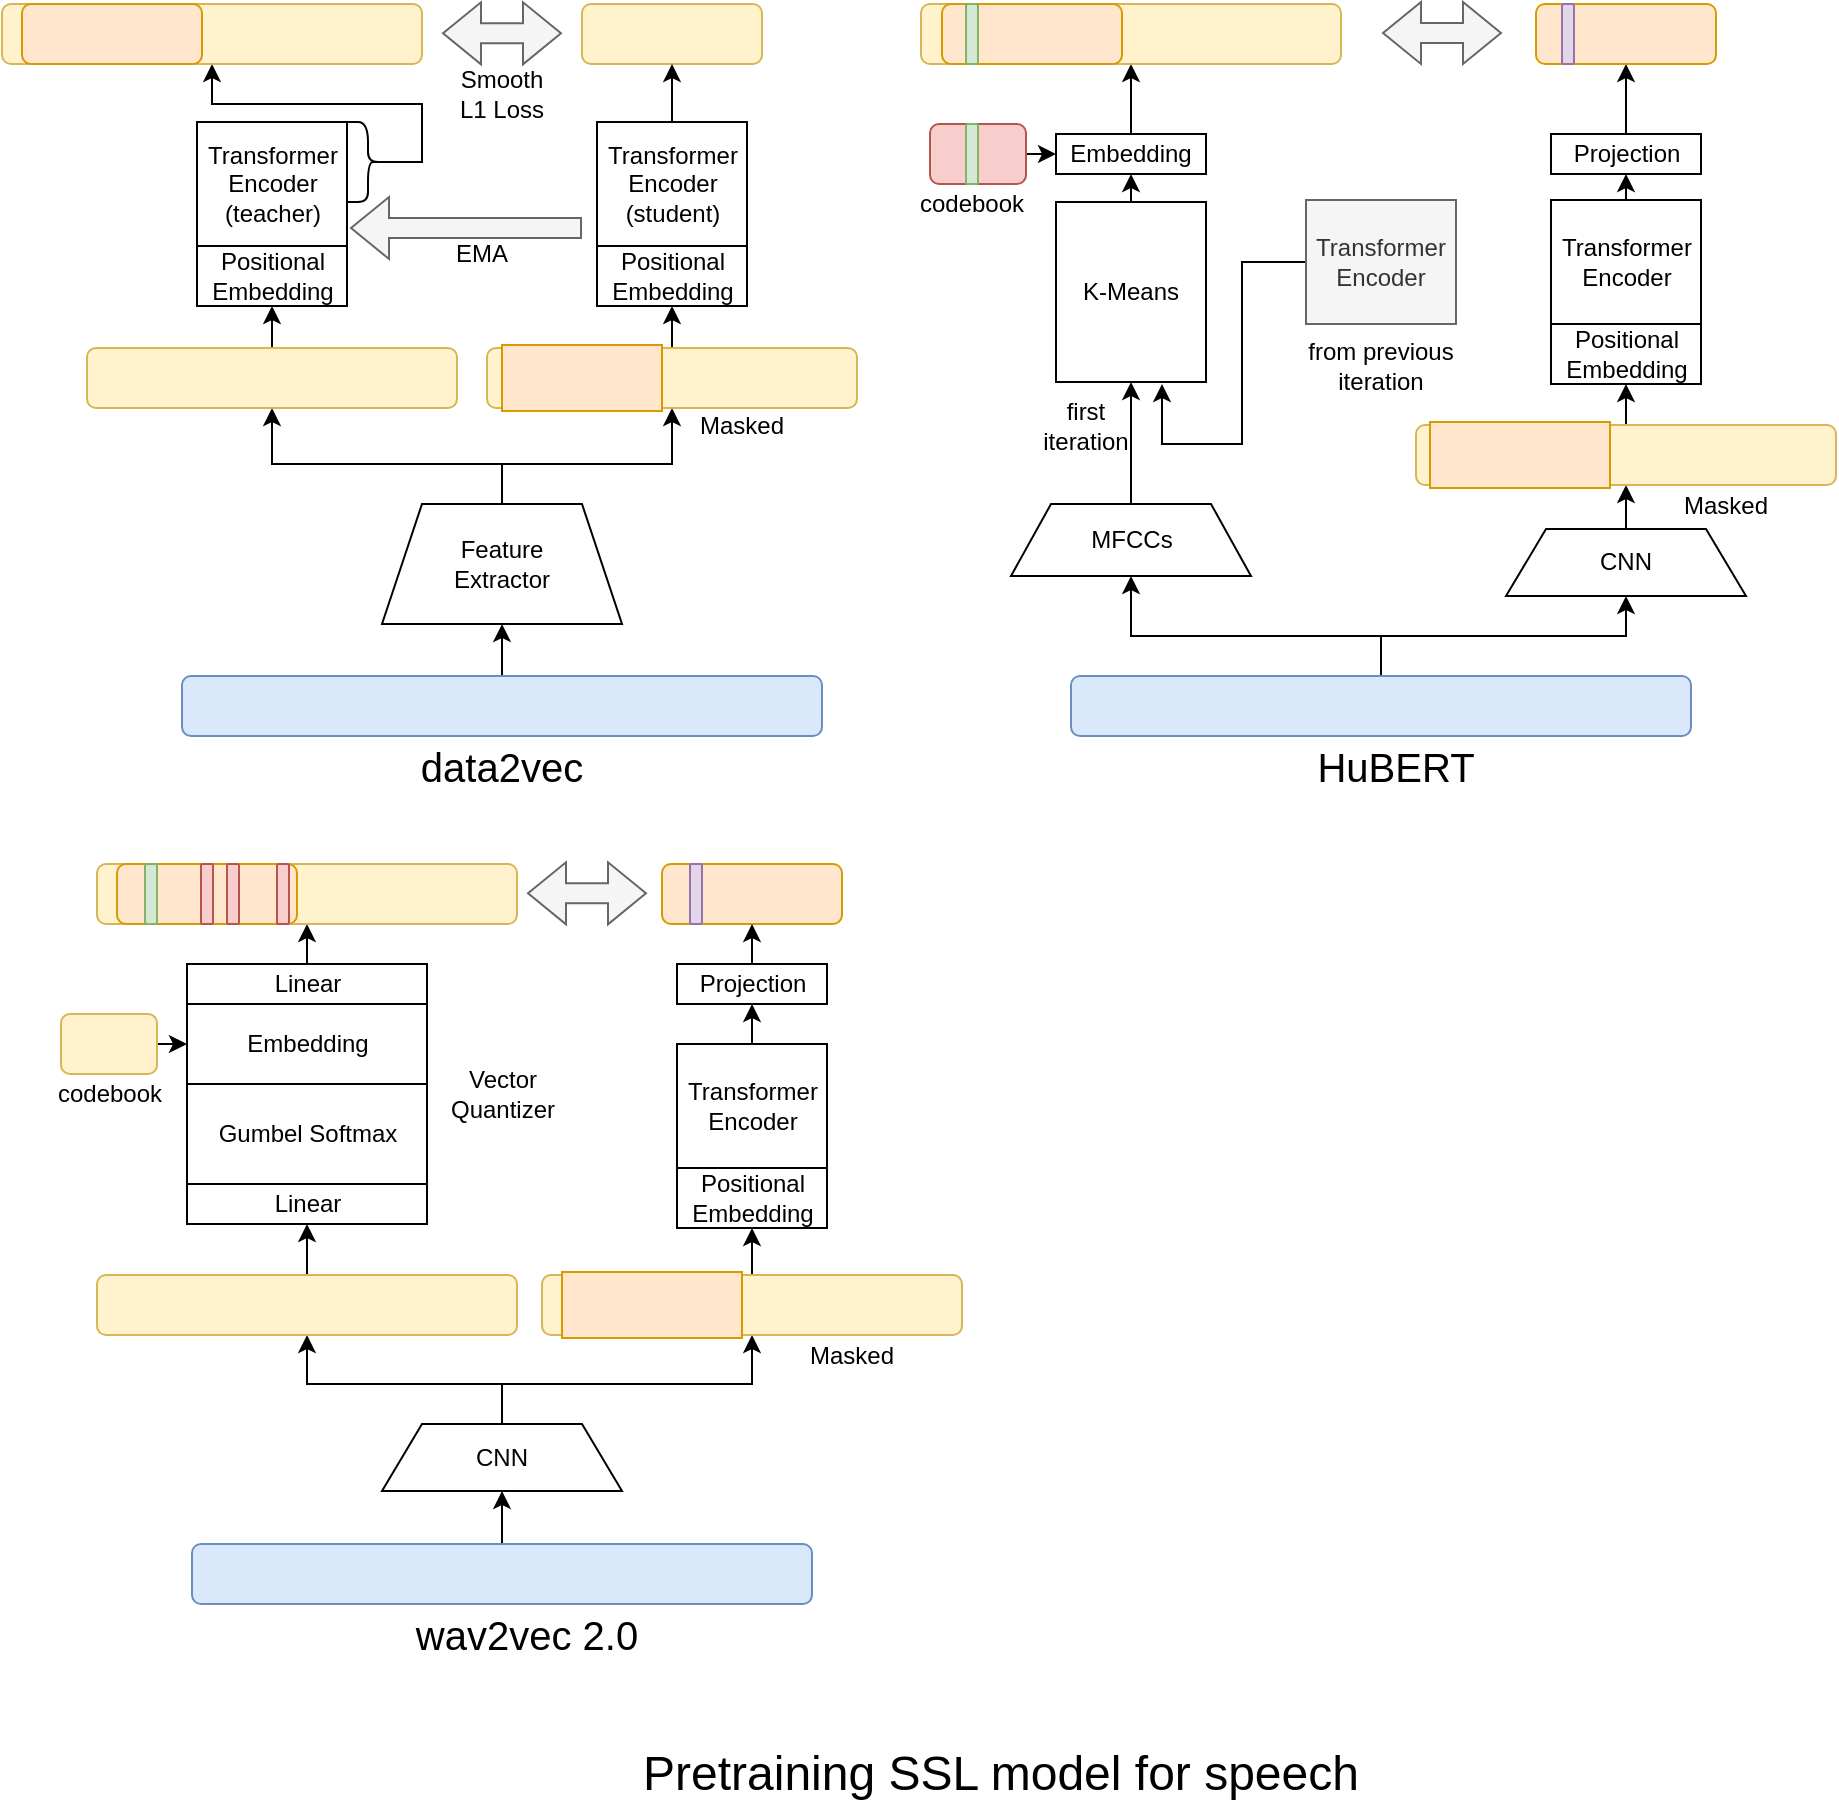 <mxfile version="24.2.3" type="github">
  <diagram name="第 1 页" id="q66TbeUEmXIvnhVCISni">
    <mxGraphModel dx="2066" dy="1111" grid="1" gridSize="10" guides="1" tooltips="1" connect="1" arrows="1" fold="1" page="1" pageScale="1" pageWidth="1000" pageHeight="1000" math="0" shadow="0">
      <root>
        <mxCell id="0" />
        <mxCell id="1" parent="0" />
        <mxCell id="DjZ_yba8BjRpclcn5r1u-3" style="edgeStyle=orthogonalEdgeStyle;rounded=0;orthogonalLoop=1;jettySize=auto;html=1;exitX=0.5;exitY=0;exitDx=0;exitDy=0;entryX=0.5;entryY=1;entryDx=0;entryDy=0;" parent="1" source="UcYpnGIGQ51wFlzivobA-4" target="-F6CLrH_HT0eOeOBrChM-16" edge="1">
          <mxGeometry relative="1" as="geometry">
            <mxPoint x="355" y="179" as="sourcePoint" />
            <mxPoint x="355" y="159" as="targetPoint" />
          </mxGeometry>
        </mxCell>
        <mxCell id="DjZ_yba8BjRpclcn5r1u-6" style="edgeStyle=orthogonalEdgeStyle;rounded=0;orthogonalLoop=1;jettySize=auto;html=1;exitX=0.5;exitY=0;exitDx=0;exitDy=0;entryX=0.5;entryY=1;entryDx=0;entryDy=0;" parent="1" source="UcYpnGIGQ51wFlzivobA-1" target="UcYpnGIGQ51wFlzivobA-4" edge="1">
          <mxGeometry relative="1" as="geometry">
            <Array as="points">
              <mxPoint x="270" y="240" />
              <mxPoint x="355" y="240" />
            </Array>
            <mxPoint x="290" y="259" as="sourcePoint" />
            <mxPoint x="355" y="212" as="targetPoint" />
          </mxGeometry>
        </mxCell>
        <mxCell id="DjZ_yba8BjRpclcn5r1u-15" value="" style="shape=flexArrow;endArrow=classic;html=1;rounded=0;fillColor=#f5f5f5;strokeColor=#666666;" parent="1" edge="1">
          <mxGeometry width="50" height="50" relative="1" as="geometry">
            <mxPoint x="310" y="122" as="sourcePoint" />
            <mxPoint x="194" y="122" as="targetPoint" />
          </mxGeometry>
        </mxCell>
        <mxCell id="DjZ_yba8BjRpclcn5r1u-16" value="Masked" style="text;html=1;align=center;verticalAlign=middle;whiteSpace=wrap;rounded=0;" parent="1" vertex="1">
          <mxGeometry x="360" y="206" width="60" height="30" as="geometry" />
        </mxCell>
        <mxCell id="QFY1LTuWRhO7-PJgoQrT-4" value="" style="shape=flexArrow;endArrow=classic;startArrow=classic;html=1;rounded=0;fillColor=#f5f5f5;strokeColor=#666666;entryX=0;entryY=0.5;entryDx=0;entryDy=0;" parent="1" edge="1">
          <mxGeometry width="100" height="100" relative="1" as="geometry">
            <mxPoint x="240" y="24.66" as="sourcePoint" />
            <mxPoint x="300" y="24.66" as="targetPoint" />
          </mxGeometry>
        </mxCell>
        <mxCell id="Fm8e2ZOpPMUsnApX25Jz-81" style="edgeStyle=orthogonalEdgeStyle;rounded=0;orthogonalLoop=1;jettySize=auto;html=1;exitX=0.5;exitY=0;exitDx=0;exitDy=0;entryX=0.5;entryY=1;entryDx=0;entryDy=0;" parent="1" source="UcYpnGIGQ51wFlzivobA-1" target="Fm8e2ZOpPMUsnApX25Jz-80" edge="1">
          <mxGeometry relative="1" as="geometry">
            <Array as="points">
              <mxPoint x="270" y="240" />
              <mxPoint x="155" y="240" />
            </Array>
          </mxGeometry>
        </mxCell>
        <mxCell id="UcYpnGIGQ51wFlzivobA-1" value="Feature&lt;div&gt;Extractor&lt;/div&gt;" style="shape=trapezoid;perimeter=trapezoidPerimeter;whiteSpace=wrap;html=1;fixedSize=1;" parent="1" vertex="1">
          <mxGeometry x="210" y="260" width="120" height="60" as="geometry" />
        </mxCell>
        <mxCell id="UcYpnGIGQ51wFlzivobA-3" style="edgeStyle=orthogonalEdgeStyle;rounded=0;orthogonalLoop=1;jettySize=auto;html=1;exitX=0.5;exitY=0;exitDx=0;exitDy=0;entryX=0.5;entryY=1;entryDx=0;entryDy=0;" parent="1" source="UcYpnGIGQ51wFlzivobA-2" target="UcYpnGIGQ51wFlzivobA-1" edge="1">
          <mxGeometry relative="1" as="geometry" />
        </mxCell>
        <mxCell id="UcYpnGIGQ51wFlzivobA-2" value="" style="rounded=1;whiteSpace=wrap;html=1;fillColor=#dae8fc;strokeColor=#6c8ebf;" parent="1" vertex="1">
          <mxGeometry x="110" y="346" width="320" height="30" as="geometry" />
        </mxCell>
        <mxCell id="UcYpnGIGQ51wFlzivobA-4" value="" style="rounded=1;whiteSpace=wrap;html=1;fillColor=#fff2cc;strokeColor=#d6b656;" parent="1" vertex="1">
          <mxGeometry x="262.5" y="182" width="185" height="30" as="geometry" />
        </mxCell>
        <mxCell id="UcYpnGIGQ51wFlzivobA-7" value="" style="rounded=0;whiteSpace=wrap;html=1;fillColor=#ffe6cc;strokeColor=#d79b00;" parent="1" vertex="1">
          <mxGeometry x="270" y="180.5" width="80" height="33" as="geometry" />
        </mxCell>
        <mxCell id="UcYpnGIGQ51wFlzivobA-8" value="" style="rounded=1;whiteSpace=wrap;html=1;fillColor=#fff2cc;strokeColor=#d6b656;" parent="1" vertex="1">
          <mxGeometry x="310" y="10" width="90" height="30" as="geometry" />
        </mxCell>
        <mxCell id="Fm8e2ZOpPMUsnApX25Jz-2" value="data2vec" style="text;html=1;align=center;verticalAlign=middle;whiteSpace=wrap;rounded=0;fontSize=20;" parent="1" vertex="1">
          <mxGeometry x="240" y="376" width="60" height="30" as="geometry" />
        </mxCell>
        <mxCell id="Fm8e2ZOpPMUsnApX25Jz-49" style="edgeStyle=orthogonalEdgeStyle;rounded=0;orthogonalLoop=1;jettySize=auto;html=1;exitX=0.5;exitY=0;exitDx=0;exitDy=0;entryX=0.5;entryY=1;entryDx=0;entryDy=0;" parent="1" source="Fm8e2ZOpPMUsnApX25Jz-3" target="Fm8e2ZOpPMUsnApX25Jz-48" edge="1">
          <mxGeometry relative="1" as="geometry" />
        </mxCell>
        <mxCell id="Fm8e2ZOpPMUsnApX25Jz-3" value="MFCCs" style="shape=trapezoid;perimeter=trapezoidPerimeter;whiteSpace=wrap;html=1;fixedSize=1;" parent="1" vertex="1">
          <mxGeometry x="524.5" y="260" width="120" height="36" as="geometry" />
        </mxCell>
        <mxCell id="Fm8e2ZOpPMUsnApX25Jz-33" style="edgeStyle=orthogonalEdgeStyle;rounded=0;orthogonalLoop=1;jettySize=auto;html=1;exitX=0.5;exitY=0;exitDx=0;exitDy=0;entryX=0.5;entryY=1;entryDx=0;entryDy=0;" parent="1" source="Fm8e2ZOpPMUsnApX25Jz-4" target="Fm8e2ZOpPMUsnApX25Jz-3" edge="1">
          <mxGeometry relative="1" as="geometry">
            <Array as="points">
              <mxPoint x="717" y="326" />
              <mxPoint x="585" y="326" />
              <mxPoint x="585" y="296" />
            </Array>
          </mxGeometry>
        </mxCell>
        <mxCell id="Fm8e2ZOpPMUsnApX25Jz-34" style="edgeStyle=orthogonalEdgeStyle;rounded=0;orthogonalLoop=1;jettySize=auto;html=1;exitX=0.5;exitY=0;exitDx=0;exitDy=0;entryX=0.5;entryY=1;entryDx=0;entryDy=0;" parent="1" source="Fm8e2ZOpPMUsnApX25Jz-4" target="Fm8e2ZOpPMUsnApX25Jz-6" edge="1">
          <mxGeometry relative="1" as="geometry" />
        </mxCell>
        <mxCell id="Fm8e2ZOpPMUsnApX25Jz-4" value="" style="rounded=1;whiteSpace=wrap;html=1;fillColor=#dae8fc;strokeColor=#6c8ebf;" parent="1" vertex="1">
          <mxGeometry x="554.5" y="346" width="310" height="30" as="geometry" />
        </mxCell>
        <mxCell id="Fm8e2ZOpPMUsnApX25Jz-56" style="edgeStyle=orthogonalEdgeStyle;rounded=0;orthogonalLoop=1;jettySize=auto;html=1;exitX=0.5;exitY=0;exitDx=0;exitDy=0;entryX=0.5;entryY=1;entryDx=0;entryDy=0;" parent="1" source="Fm8e2ZOpPMUsnApX25Jz-5" target="Fm8e2ZOpPMUsnApX25Jz-53" edge="1">
          <mxGeometry relative="1" as="geometry" />
        </mxCell>
        <mxCell id="Fm8e2ZOpPMUsnApX25Jz-5" value="Transformer&lt;div&gt;Encoder&lt;/div&gt;" style="rounded=0;whiteSpace=wrap;html=1;" parent="1" vertex="1">
          <mxGeometry x="794.5" y="108" width="75" height="62" as="geometry" />
        </mxCell>
        <mxCell id="Fm8e2ZOpPMUsnApX25Jz-19" style="edgeStyle=orthogonalEdgeStyle;rounded=0;orthogonalLoop=1;jettySize=auto;html=1;exitX=0.5;exitY=0;exitDx=0;exitDy=0;entryX=0.5;entryY=1;entryDx=0;entryDy=0;" parent="1" source="Fm8e2ZOpPMUsnApX25Jz-6" target="Fm8e2ZOpPMUsnApX25Jz-12" edge="1">
          <mxGeometry relative="1" as="geometry" />
        </mxCell>
        <mxCell id="Fm8e2ZOpPMUsnApX25Jz-6" value="CNN" style="shape=trapezoid;perimeter=trapezoidPerimeter;whiteSpace=wrap;html=1;fixedSize=1;" parent="1" vertex="1">
          <mxGeometry x="772" y="272.5" width="120" height="33.5" as="geometry" />
        </mxCell>
        <mxCell id="-F6CLrH_HT0eOeOBrChM-6" style="edgeStyle=orthogonalEdgeStyle;rounded=0;orthogonalLoop=1;jettySize=auto;html=1;exitX=0.5;exitY=0;exitDx=0;exitDy=0;entryX=0.5;entryY=1;entryDx=0;entryDy=0;" parent="1" source="Fm8e2ZOpPMUsnApX25Jz-12" target="-F6CLrH_HT0eOeOBrChM-5" edge="1">
          <mxGeometry relative="1" as="geometry" />
        </mxCell>
        <mxCell id="Fm8e2ZOpPMUsnApX25Jz-12" value="" style="rounded=1;whiteSpace=wrap;html=1;fillColor=#fff2cc;strokeColor=#d6b656;" parent="1" vertex="1">
          <mxGeometry x="727" y="220.5" width="210" height="30" as="geometry" />
        </mxCell>
        <mxCell id="Fm8e2ZOpPMUsnApX25Jz-13" value="" style="rounded=0;whiteSpace=wrap;html=1;fillColor=#ffe6cc;strokeColor=#d79b00;" parent="1" vertex="1">
          <mxGeometry x="734" y="219" width="90" height="33" as="geometry" />
        </mxCell>
        <mxCell id="Fm8e2ZOpPMUsnApX25Jz-14" value="Masked" style="text;html=1;align=center;verticalAlign=middle;whiteSpace=wrap;rounded=0;" parent="1" vertex="1">
          <mxGeometry x="852" y="246" width="60" height="30" as="geometry" />
        </mxCell>
        <mxCell id="Fm8e2ZOpPMUsnApX25Jz-22" value="HuBERT" style="text;html=1;align=center;verticalAlign=middle;whiteSpace=wrap;rounded=0;fontSize=20;" parent="1" vertex="1">
          <mxGeometry x="687" y="376" width="60" height="30" as="geometry" />
        </mxCell>
        <mxCell id="Fm8e2ZOpPMUsnApX25Jz-37" value="" style="shape=flexArrow;endArrow=classic;startArrow=classic;html=1;rounded=0;fillColor=#f5f5f5;strokeColor=#666666;entryX=0;entryY=0.5;entryDx=0;entryDy=0;" parent="1" edge="1">
          <mxGeometry width="100" height="100" relative="1" as="geometry">
            <mxPoint x="710" y="24.5" as="sourcePoint" />
            <mxPoint x="770" y="24.5" as="targetPoint" />
          </mxGeometry>
        </mxCell>
        <mxCell id="-F6CLrH_HT0eOeOBrChM-12" style="edgeStyle=orthogonalEdgeStyle;rounded=0;orthogonalLoop=1;jettySize=auto;html=1;exitX=0;exitY=0.5;exitDx=0;exitDy=0;" parent="1" source="Fm8e2ZOpPMUsnApX25Jz-39" edge="1">
          <mxGeometry relative="1" as="geometry">
            <mxPoint x="600" y="200" as="targetPoint" />
            <Array as="points">
              <mxPoint x="640" y="139" />
              <mxPoint x="640" y="230" />
              <mxPoint x="600" y="230" />
            </Array>
          </mxGeometry>
        </mxCell>
        <mxCell id="Fm8e2ZOpPMUsnApX25Jz-39" value="&lt;div&gt;Transformer&lt;/div&gt;&lt;div&gt;Encoder&lt;/div&gt;" style="rounded=0;whiteSpace=wrap;html=1;fillColor=#f5f5f5;fontColor=#333333;strokeColor=#666666;" parent="1" vertex="1">
          <mxGeometry x="672" y="108" width="75" height="62" as="geometry" />
        </mxCell>
        <mxCell id="Fm8e2ZOpPMUsnApX25Jz-43" value="EMA" style="text;html=1;align=center;verticalAlign=middle;whiteSpace=wrap;rounded=0;" parent="1" vertex="1">
          <mxGeometry x="230" y="120" width="60" height="30" as="geometry" />
        </mxCell>
        <mxCell id="Fm8e2ZOpPMUsnApX25Jz-45" style="edgeStyle=orthogonalEdgeStyle;rounded=0;orthogonalLoop=1;jettySize=auto;html=1;exitX=0.1;exitY=0.5;exitDx=0;exitDy=0;exitPerimeter=0;entryX=0.5;entryY=1;entryDx=0;entryDy=0;" parent="1" source="Fm8e2ZOpPMUsnApX25Jz-44" target="Fm8e2ZOpPMUsnApX25Jz-97" edge="1">
          <mxGeometry relative="1" as="geometry">
            <mxPoint x="120" y="60" as="targetPoint" />
            <Array as="points">
              <mxPoint x="230" y="89" />
              <mxPoint x="230" y="60" />
              <mxPoint x="125" y="60" />
            </Array>
          </mxGeometry>
        </mxCell>
        <mxCell id="Fm8e2ZOpPMUsnApX25Jz-44" value="" style="shape=curlyBracket;whiteSpace=wrap;html=1;rounded=1;flipH=1;labelPosition=right;verticalLabelPosition=middle;align=left;verticalAlign=middle;size=0.5;" parent="1" vertex="1">
          <mxGeometry x="193" y="69" width="20" height="40" as="geometry" />
        </mxCell>
        <mxCell id="Fm8e2ZOpPMUsnApX25Jz-46" value="&lt;div&gt;&lt;span style=&quot;background-color: initial;&quot;&gt;Smooth L1 Loss&lt;/span&gt;&lt;/div&gt;" style="text;html=1;align=center;verticalAlign=middle;whiteSpace=wrap;rounded=0;" parent="1" vertex="1">
          <mxGeometry x="240" y="40" width="60" height="30" as="geometry" />
        </mxCell>
        <mxCell id="Fm8e2ZOpPMUsnApX25Jz-92" style="edgeStyle=orthogonalEdgeStyle;rounded=0;orthogonalLoop=1;jettySize=auto;html=1;exitX=0.5;exitY=0;exitDx=0;exitDy=0;entryX=0.5;entryY=1;entryDx=0;entryDy=0;" parent="1" source="Fm8e2ZOpPMUsnApX25Jz-48" target="Fm8e2ZOpPMUsnApX25Jz-91" edge="1">
          <mxGeometry relative="1" as="geometry" />
        </mxCell>
        <mxCell id="Fm8e2ZOpPMUsnApX25Jz-48" value="K-Means" style="rounded=0;whiteSpace=wrap;html=1;" parent="1" vertex="1">
          <mxGeometry x="547" y="109" width="75" height="90" as="geometry" />
        </mxCell>
        <mxCell id="Fm8e2ZOpPMUsnApX25Jz-95" style="edgeStyle=orthogonalEdgeStyle;rounded=0;orthogonalLoop=1;jettySize=auto;html=1;exitX=0.5;exitY=0;exitDx=0;exitDy=0;entryX=0.5;entryY=1;entryDx=0;entryDy=0;" parent="1" source="Fm8e2ZOpPMUsnApX25Jz-53" target="Fm8e2ZOpPMUsnApX25Jz-87" edge="1">
          <mxGeometry relative="1" as="geometry" />
        </mxCell>
        <mxCell id="Fm8e2ZOpPMUsnApX25Jz-53" value="Projection" style="rounded=0;whiteSpace=wrap;html=1;" parent="1" vertex="1">
          <mxGeometry x="794.5" y="75" width="75" height="20" as="geometry" />
        </mxCell>
        <mxCell id="Fm8e2ZOpPMUsnApX25Jz-70" style="edgeStyle=orthogonalEdgeStyle;rounded=0;orthogonalLoop=1;jettySize=auto;html=1;exitX=0.5;exitY=0;exitDx=0;exitDy=0;entryX=0.5;entryY=1;entryDx=0;entryDy=0;" parent="1" source="Fm8e2ZOpPMUsnApX25Jz-58" target="Fm8e2ZOpPMUsnApX25Jz-59" edge="1">
          <mxGeometry relative="1" as="geometry" />
        </mxCell>
        <mxCell id="Fm8e2ZOpPMUsnApX25Jz-58" value="" style="rounded=1;whiteSpace=wrap;html=1;fillColor=#dae8fc;strokeColor=#6c8ebf;" parent="1" vertex="1">
          <mxGeometry x="115" y="780" width="310" height="30" as="geometry" />
        </mxCell>
        <mxCell id="Fm8e2ZOpPMUsnApX25Jz-71" style="edgeStyle=orthogonalEdgeStyle;rounded=0;orthogonalLoop=1;jettySize=auto;html=1;exitX=0.5;exitY=0;exitDx=0;exitDy=0;entryX=0.5;entryY=1;entryDx=0;entryDy=0;" parent="1" source="Fm8e2ZOpPMUsnApX25Jz-59" target="Fm8e2ZOpPMUsnApX25Jz-67" edge="1">
          <mxGeometry relative="1" as="geometry">
            <Array as="points">
              <mxPoint x="270" y="700" />
              <mxPoint x="395" y="700" />
            </Array>
          </mxGeometry>
        </mxCell>
        <mxCell id="Fm8e2ZOpPMUsnApX25Jz-85" style="edgeStyle=orthogonalEdgeStyle;rounded=0;orthogonalLoop=1;jettySize=auto;html=1;exitX=0.5;exitY=0;exitDx=0;exitDy=0;entryX=0.5;entryY=1;entryDx=0;entryDy=0;" parent="1" source="Fm8e2ZOpPMUsnApX25Jz-59" target="Fm8e2ZOpPMUsnApX25Jz-83" edge="1">
          <mxGeometry relative="1" as="geometry">
            <Array as="points">
              <mxPoint x="270" y="700" />
              <mxPoint x="173" y="700" />
            </Array>
          </mxGeometry>
        </mxCell>
        <mxCell id="Fm8e2ZOpPMUsnApX25Jz-59" value="CNN" style="shape=trapezoid;perimeter=trapezoidPerimeter;whiteSpace=wrap;html=1;fixedSize=1;" parent="1" vertex="1">
          <mxGeometry x="210" y="720" width="120" height="33.5" as="geometry" />
        </mxCell>
        <mxCell id="Fm8e2ZOpPMUsnApX25Jz-76" style="edgeStyle=orthogonalEdgeStyle;rounded=0;orthogonalLoop=1;jettySize=auto;html=1;exitX=0.5;exitY=0;exitDx=0;exitDy=0;entryX=0.5;entryY=1;entryDx=0;entryDy=0;" parent="1" target="Fm8e2ZOpPMUsnApX25Jz-75" edge="1">
          <mxGeometry relative="1" as="geometry">
            <mxPoint x="172.5" y="490" as="sourcePoint" />
          </mxGeometry>
        </mxCell>
        <mxCell id="-F6CLrH_HT0eOeOBrChM-11" style="edgeStyle=orthogonalEdgeStyle;rounded=0;orthogonalLoop=1;jettySize=auto;html=1;exitX=0.5;exitY=0;exitDx=0;exitDy=0;entryX=0.5;entryY=1;entryDx=0;entryDy=0;" parent="1" source="Fm8e2ZOpPMUsnApX25Jz-67" target="-F6CLrH_HT0eOeOBrChM-8" edge="1">
          <mxGeometry relative="1" as="geometry" />
        </mxCell>
        <mxCell id="Fm8e2ZOpPMUsnApX25Jz-67" value="" style="rounded=1;whiteSpace=wrap;html=1;fillColor=#fff2cc;strokeColor=#d6b656;" parent="1" vertex="1">
          <mxGeometry x="290" y="645.5" width="210" height="30" as="geometry" />
        </mxCell>
        <mxCell id="Fm8e2ZOpPMUsnApX25Jz-68" value="" style="rounded=0;whiteSpace=wrap;html=1;fillColor=#ffe6cc;strokeColor=#d79b00;" parent="1" vertex="1">
          <mxGeometry x="300" y="644" width="90" height="33" as="geometry" />
        </mxCell>
        <mxCell id="Fm8e2ZOpPMUsnApX25Jz-69" value="Masked" style="text;html=1;align=center;verticalAlign=middle;whiteSpace=wrap;rounded=0;" parent="1" vertex="1">
          <mxGeometry x="415" y="671" width="60" height="30" as="geometry" />
        </mxCell>
        <mxCell id="Fm8e2ZOpPMUsnApX25Jz-73" value="&lt;div&gt;first&lt;/div&gt;&lt;div&gt;iteration&lt;/div&gt;" style="text;html=1;align=center;verticalAlign=middle;whiteSpace=wrap;rounded=0;" parent="1" vertex="1">
          <mxGeometry x="532" y="206" width="60" height="30" as="geometry" />
        </mxCell>
        <mxCell id="Fm8e2ZOpPMUsnApX25Jz-74" value="" style="rounded=1;whiteSpace=wrap;html=1;fillColor=#ffe6cc;strokeColor=#d79b00;" parent="1" vertex="1">
          <mxGeometry x="350" y="440" width="90" height="30" as="geometry" />
        </mxCell>
        <mxCell id="Fm8e2ZOpPMUsnApX25Jz-75" value="" style="rounded=1;whiteSpace=wrap;html=1;fillColor=#fff2cc;strokeColor=#d6b656;" parent="1" vertex="1">
          <mxGeometry x="67.5" y="440" width="210" height="30" as="geometry" />
        </mxCell>
        <mxCell id="Fm8e2ZOpPMUsnApX25Jz-78" value="" style="shape=flexArrow;endArrow=classic;startArrow=classic;html=1;rounded=0;fillColor=#f5f5f5;strokeColor=#666666;entryX=0;entryY=0.5;entryDx=0;entryDy=0;" parent="1" edge="1">
          <mxGeometry width="100" height="100" relative="1" as="geometry">
            <mxPoint x="282.5" y="454.66" as="sourcePoint" />
            <mxPoint x="342.5" y="454.66" as="targetPoint" />
          </mxGeometry>
        </mxCell>
        <mxCell id="Fm8e2ZOpPMUsnApX25Jz-82" style="edgeStyle=orthogonalEdgeStyle;rounded=0;orthogonalLoop=1;jettySize=auto;html=1;exitX=0.5;exitY=0;exitDx=0;exitDy=0;entryX=0.5;entryY=1;entryDx=0;entryDy=0;" parent="1" source="Fm8e2ZOpPMUsnApX25Jz-80" target="-F6CLrH_HT0eOeOBrChM-18" edge="1">
          <mxGeometry relative="1" as="geometry">
            <mxPoint x="155" y="160" as="targetPoint" />
          </mxGeometry>
        </mxCell>
        <mxCell id="Fm8e2ZOpPMUsnApX25Jz-80" value="" style="rounded=1;whiteSpace=wrap;html=1;fillColor=#fff2cc;strokeColor=#d6b656;" parent="1" vertex="1">
          <mxGeometry x="62.5" y="182" width="185" height="30" as="geometry" />
        </mxCell>
        <mxCell id="Fm8e2ZOpPMUsnApX25Jz-84" style="edgeStyle=orthogonalEdgeStyle;rounded=0;orthogonalLoop=1;jettySize=auto;html=1;exitX=0.5;exitY=0;exitDx=0;exitDy=0;entryX=0.5;entryY=1;entryDx=0;entryDy=0;" parent="1" source="Fm8e2ZOpPMUsnApX25Jz-83" edge="1">
          <mxGeometry relative="1" as="geometry">
            <mxPoint x="172.5" y="620" as="targetPoint" />
          </mxGeometry>
        </mxCell>
        <mxCell id="Fm8e2ZOpPMUsnApX25Jz-83" value="" style="rounded=1;whiteSpace=wrap;html=1;fillColor=#fff2cc;strokeColor=#d6b656;" parent="1" vertex="1">
          <mxGeometry x="67.5" y="645.5" width="210" height="30" as="geometry" />
        </mxCell>
        <mxCell id="Fm8e2ZOpPMUsnApX25Jz-86" value="wav2vec 2.0" style="text;html=1;align=center;verticalAlign=middle;whiteSpace=wrap;rounded=0;fontSize=20;" parent="1" vertex="1">
          <mxGeometry x="225" y="810" width="115" height="30" as="geometry" />
        </mxCell>
        <mxCell id="Fm8e2ZOpPMUsnApX25Jz-87" value="" style="rounded=1;whiteSpace=wrap;html=1;fillColor=#ffe6cc;strokeColor=#d79b00;" parent="1" vertex="1">
          <mxGeometry x="787" y="10" width="90" height="30" as="geometry" />
        </mxCell>
        <mxCell id="Fm8e2ZOpPMUsnApX25Jz-100" value="" style="edgeStyle=orthogonalEdgeStyle;rounded=0;orthogonalLoop=1;jettySize=auto;html=1;" parent="1" source="Fm8e2ZOpPMUsnApX25Jz-91" target="Fm8e2ZOpPMUsnApX25Jz-98" edge="1">
          <mxGeometry relative="1" as="geometry" />
        </mxCell>
        <mxCell id="Fm8e2ZOpPMUsnApX25Jz-91" value="Embedding" style="rounded=0;whiteSpace=wrap;html=1;" parent="1" vertex="1">
          <mxGeometry x="547" y="75" width="75" height="20" as="geometry" />
        </mxCell>
        <mxCell id="Fm8e2ZOpPMUsnApX25Jz-97" value="" style="rounded=1;whiteSpace=wrap;html=1;fillColor=#fff2cc;strokeColor=#d6b656;" parent="1" vertex="1">
          <mxGeometry x="20" y="10" width="210" height="30" as="geometry" />
        </mxCell>
        <mxCell id="Fm8e2ZOpPMUsnApX25Jz-98" value="" style="rounded=1;whiteSpace=wrap;html=1;fillColor=#fff2cc;strokeColor=#d6b656;fillStyle=auto;" parent="1" vertex="1">
          <mxGeometry x="479.5" y="10" width="210" height="30" as="geometry" />
        </mxCell>
        <mxCell id="Fm8e2ZOpPMUsnApX25Jz-103" value="" style="rounded=1;whiteSpace=wrap;html=1;fillStyle=auto;fillColor=#ffe6cc;strokeColor=#d79b00;" parent="1" vertex="1">
          <mxGeometry x="30" y="10" width="90" height="30" as="geometry" />
        </mxCell>
        <mxCell id="Fm8e2ZOpPMUsnApX25Jz-104" value="" style="rounded=1;whiteSpace=wrap;html=1;fillColor=#ffe6cc;strokeColor=#d79b00;fillStyle=auto;" parent="1" vertex="1">
          <mxGeometry x="490" y="10" width="90" height="30" as="geometry" />
        </mxCell>
        <mxCell id="Fm8e2ZOpPMUsnApX25Jz-105" value="" style="rounded=1;whiteSpace=wrap;html=1;fillColor=#ffe6cc;strokeColor=#d79b00;fillStyle=auto;" parent="1" vertex="1">
          <mxGeometry x="77.5" y="440" width="90" height="30" as="geometry" />
        </mxCell>
        <mxCell id="Fm8e2ZOpPMUsnApX25Jz-112" value="" style="rounded=1;whiteSpace=wrap;html=1;fillColor=#e1d5e7;strokeColor=#9673a6;" parent="1" vertex="1">
          <mxGeometry x="800" y="10" width="6" height="30" as="geometry" />
        </mxCell>
        <mxCell id="Fm8e2ZOpPMUsnApX25Jz-113" value="" style="rounded=1;whiteSpace=wrap;html=1;fillColor=#d5e8d4;strokeColor=#82b366;" parent="1" vertex="1">
          <mxGeometry x="502" y="10" width="6" height="30" as="geometry" />
        </mxCell>
        <mxCell id="-F6CLrH_HT0eOeOBrChM-20" style="edgeStyle=orthogonalEdgeStyle;rounded=0;orthogonalLoop=1;jettySize=auto;html=1;exitX=1;exitY=0.5;exitDx=0;exitDy=0;entryX=0;entryY=0.5;entryDx=0;entryDy=0;" parent="1" source="Fm8e2ZOpPMUsnApX25Jz-114" target="Fm8e2ZOpPMUsnApX25Jz-91" edge="1">
          <mxGeometry relative="1" as="geometry" />
        </mxCell>
        <mxCell id="Fm8e2ZOpPMUsnApX25Jz-114" value="" style="rounded=1;whiteSpace=wrap;html=1;fillColor=#f8cecc;strokeColor=#b85450;" parent="1" vertex="1">
          <mxGeometry x="484" y="70" width="48" height="30" as="geometry" />
        </mxCell>
        <mxCell id="Fm8e2ZOpPMUsnApX25Jz-115" value="" style="rounded=1;whiteSpace=wrap;html=1;fillColor=#d5e8d4;strokeColor=#82b366;" parent="1" vertex="1">
          <mxGeometry x="502" y="70" width="6" height="30" as="geometry" />
        </mxCell>
        <mxCell id="Fm8e2ZOpPMUsnApX25Jz-119" value="" style="rounded=1;whiteSpace=wrap;html=1;fillColor=#e1d5e7;strokeColor=#9673a6;fontStyle=1" parent="1" vertex="1">
          <mxGeometry x="364" y="440" width="6" height="30" as="geometry" />
        </mxCell>
        <mxCell id="Fm8e2ZOpPMUsnApX25Jz-120" value="" style="rounded=1;whiteSpace=wrap;html=1;fillColor=#d5e8d4;strokeColor=#82b366;fontStyle=1" parent="1" vertex="1">
          <mxGeometry x="91.5" y="440" width="6" height="30" as="geometry" />
        </mxCell>
        <mxCell id="Fm8e2ZOpPMUsnApX25Jz-122" value="" style="rounded=1;whiteSpace=wrap;html=1;fillColor=#f8cecc;strokeColor=#b85450;fontStyle=1" parent="1" vertex="1">
          <mxGeometry x="119.5" y="440" width="6" height="30" as="geometry" />
        </mxCell>
        <mxCell id="Fm8e2ZOpPMUsnApX25Jz-123" value="" style="rounded=1;whiteSpace=wrap;html=1;fillColor=#f8cecc;strokeColor=#b85450;fontStyle=1" parent="1" vertex="1">
          <mxGeometry x="132.5" y="440" width="6" height="30" as="geometry" />
        </mxCell>
        <mxCell id="Fm8e2ZOpPMUsnApX25Jz-124" value="" style="rounded=1;whiteSpace=wrap;html=1;fillColor=#f8cecc;strokeColor=#b85450;fontStyle=1" parent="1" vertex="1">
          <mxGeometry x="157.5" y="440" width="6" height="30" as="geometry" />
        </mxCell>
        <mxCell id="Fm8e2ZOpPMUsnApX25Jz-125" value="codebook" style="text;html=1;align=center;verticalAlign=middle;whiteSpace=wrap;rounded=0;" parent="1" vertex="1">
          <mxGeometry x="465" y="95" width="80" height="30" as="geometry" />
        </mxCell>
        <mxCell id="Fm8e2ZOpPMUsnApX25Jz-126" value="Pretraining SSL model for speech" style="text;html=1;align=center;verticalAlign=middle;whiteSpace=wrap;rounded=0;fontSize=24;" parent="1" vertex="1">
          <mxGeometry x="277.5" y="880" width="483" height="30" as="geometry" />
        </mxCell>
        <mxCell id="-F6CLrH_HT0eOeOBrChM-4" style="edgeStyle=orthogonalEdgeStyle;rounded=0;orthogonalLoop=1;jettySize=auto;html=1;exitX=0.5;exitY=0;exitDx=0;exitDy=0;entryX=0.5;entryY=1;entryDx=0;entryDy=0;" parent="1" source="-F6CLrH_HT0eOeOBrChM-2" target="Fm8e2ZOpPMUsnApX25Jz-74" edge="1">
          <mxGeometry relative="1" as="geometry" />
        </mxCell>
        <mxCell id="-F6CLrH_HT0eOeOBrChM-2" value="Projection" style="rounded=0;whiteSpace=wrap;html=1;" parent="1" vertex="1">
          <mxGeometry x="357.5" y="490" width="75" height="20" as="geometry" />
        </mxCell>
        <mxCell id="-F6CLrH_HT0eOeOBrChM-5" value="Positional&lt;div&gt;Embedding&lt;/div&gt;" style="rounded=0;whiteSpace=wrap;html=1;" parent="1" vertex="1">
          <mxGeometry x="794.5" y="170" width="75" height="30" as="geometry" />
        </mxCell>
        <mxCell id="-F6CLrH_HT0eOeOBrChM-10" style="edgeStyle=orthogonalEdgeStyle;rounded=0;orthogonalLoop=1;jettySize=auto;html=1;exitX=0.5;exitY=0;exitDx=0;exitDy=0;entryX=0.5;entryY=1;entryDx=0;entryDy=0;" parent="1" source="-F6CLrH_HT0eOeOBrChM-7" target="-F6CLrH_HT0eOeOBrChM-2" edge="1">
          <mxGeometry relative="1" as="geometry" />
        </mxCell>
        <mxCell id="-F6CLrH_HT0eOeOBrChM-7" value="Transformer&lt;div&gt;Encoder&lt;/div&gt;" style="rounded=0;whiteSpace=wrap;html=1;" parent="1" vertex="1">
          <mxGeometry x="357.5" y="530" width="75" height="62" as="geometry" />
        </mxCell>
        <mxCell id="-F6CLrH_HT0eOeOBrChM-8" value="Positional&lt;div&gt;Embedding&lt;/div&gt;" style="rounded=0;whiteSpace=wrap;html=1;" parent="1" vertex="1">
          <mxGeometry x="357.5" y="592" width="75" height="30" as="geometry" />
        </mxCell>
        <mxCell id="-F6CLrH_HT0eOeOBrChM-13" value="&lt;div&gt;from previous iteration&lt;/div&gt;" style="text;html=1;align=center;verticalAlign=middle;whiteSpace=wrap;rounded=0;" parent="1" vertex="1">
          <mxGeometry x="659.25" y="176" width="100.5" height="30" as="geometry" />
        </mxCell>
        <mxCell id="-F6CLrH_HT0eOeOBrChM-19" style="edgeStyle=orthogonalEdgeStyle;rounded=0;orthogonalLoop=1;jettySize=auto;html=1;exitX=0.5;exitY=0;exitDx=0;exitDy=0;entryX=0.5;entryY=1;entryDx=0;entryDy=0;" parent="1" source="-F6CLrH_HT0eOeOBrChM-15" target="UcYpnGIGQ51wFlzivobA-8" edge="1">
          <mxGeometry relative="1" as="geometry" />
        </mxCell>
        <mxCell id="-F6CLrH_HT0eOeOBrChM-15" value="Transformer&lt;div&gt;Encoder&lt;/div&gt;&lt;div&gt;(student)&lt;/div&gt;" style="rounded=0;whiteSpace=wrap;html=1;" parent="1" vertex="1">
          <mxGeometry x="317.5" y="69" width="75" height="62" as="geometry" />
        </mxCell>
        <mxCell id="-F6CLrH_HT0eOeOBrChM-16" value="Positional&lt;div&gt;Embedding&lt;/div&gt;" style="rounded=0;whiteSpace=wrap;html=1;" parent="1" vertex="1">
          <mxGeometry x="317.5" y="131" width="75" height="30" as="geometry" />
        </mxCell>
        <mxCell id="-F6CLrH_HT0eOeOBrChM-17" value="Transformer&lt;div&gt;Encoder&lt;/div&gt;&lt;div&gt;(teacher)&lt;/div&gt;" style="rounded=0;whiteSpace=wrap;html=1;" parent="1" vertex="1">
          <mxGeometry x="117.5" y="69" width="75" height="62" as="geometry" />
        </mxCell>
        <mxCell id="-F6CLrH_HT0eOeOBrChM-18" value="Positional&lt;div&gt;Embedding&lt;/div&gt;" style="rounded=0;whiteSpace=wrap;html=1;" parent="1" vertex="1">
          <mxGeometry x="117.5" y="131" width="75" height="30" as="geometry" />
        </mxCell>
        <mxCell id="-F6CLrH_HT0eOeOBrChM-21" value="Linear" style="rounded=0;whiteSpace=wrap;html=1;" parent="1" vertex="1">
          <mxGeometry x="112.5" y="600" width="120" height="20" as="geometry" />
        </mxCell>
        <mxCell id="-F6CLrH_HT0eOeOBrChM-22" value="Gumbel Softmax" style="rounded=0;whiteSpace=wrap;html=1;" parent="1" vertex="1">
          <mxGeometry x="112.5" y="550" width="120" height="50" as="geometry" />
        </mxCell>
        <mxCell id="-F6CLrH_HT0eOeOBrChM-23" value="Embedding" style="rounded=0;whiteSpace=wrap;html=1;" parent="1" vertex="1">
          <mxGeometry x="112.5" y="510" width="120" height="40" as="geometry" />
        </mxCell>
        <mxCell id="-F6CLrH_HT0eOeOBrChM-24" value="Linear" style="rounded=0;whiteSpace=wrap;html=1;" parent="1" vertex="1">
          <mxGeometry x="112.5" y="490" width="120" height="20" as="geometry" />
        </mxCell>
        <mxCell id="-F6CLrH_HT0eOeOBrChM-25" value="Vector&lt;div&gt;Quantizer&lt;/div&gt;" style="text;html=1;align=center;verticalAlign=middle;whiteSpace=wrap;rounded=0;" parent="1" vertex="1">
          <mxGeometry x="219.75" y="540" width="100.5" height="30" as="geometry" />
        </mxCell>
        <mxCell id="-F6CLrH_HT0eOeOBrChM-26" value="codebook" style="text;html=1;align=center;verticalAlign=middle;whiteSpace=wrap;rounded=0;" parent="1" vertex="1">
          <mxGeometry x="33.5" y="540" width="80" height="30" as="geometry" />
        </mxCell>
        <mxCell id="-F6CLrH_HT0eOeOBrChM-28" style="edgeStyle=orthogonalEdgeStyle;rounded=0;orthogonalLoop=1;jettySize=auto;html=1;exitX=1;exitY=0.5;exitDx=0;exitDy=0;entryX=0;entryY=0.5;entryDx=0;entryDy=0;" parent="1" source="-F6CLrH_HT0eOeOBrChM-27" target="-F6CLrH_HT0eOeOBrChM-23" edge="1">
          <mxGeometry relative="1" as="geometry" />
        </mxCell>
        <mxCell id="-F6CLrH_HT0eOeOBrChM-27" value="" style="rounded=1;whiteSpace=wrap;html=1;fillColor=#fff2cc;strokeColor=#d6b656;" parent="1" vertex="1">
          <mxGeometry x="49.5" y="515" width="48" height="30" as="geometry" />
        </mxCell>
      </root>
    </mxGraphModel>
  </diagram>
</mxfile>
